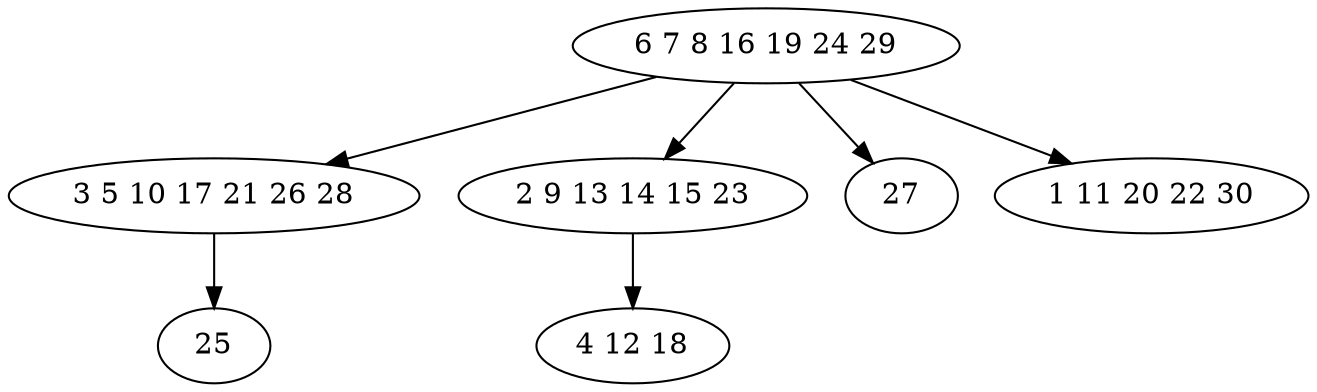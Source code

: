 digraph true_tree {
	"0" -> "1"
	"0" -> "2"
	"2" -> "3"
	"1" -> "4"
	"0" -> "5"
	"0" -> "6"
	"0" [label="6 7 8 16 19 24 29"];
	"1" [label="3 5 10 17 21 26 28"];
	"2" [label="2 9 13 14 15 23"];
	"3" [label="4 12 18"];
	"4" [label="25"];
	"5" [label="27"];
	"6" [label="1 11 20 22 30"];
}
